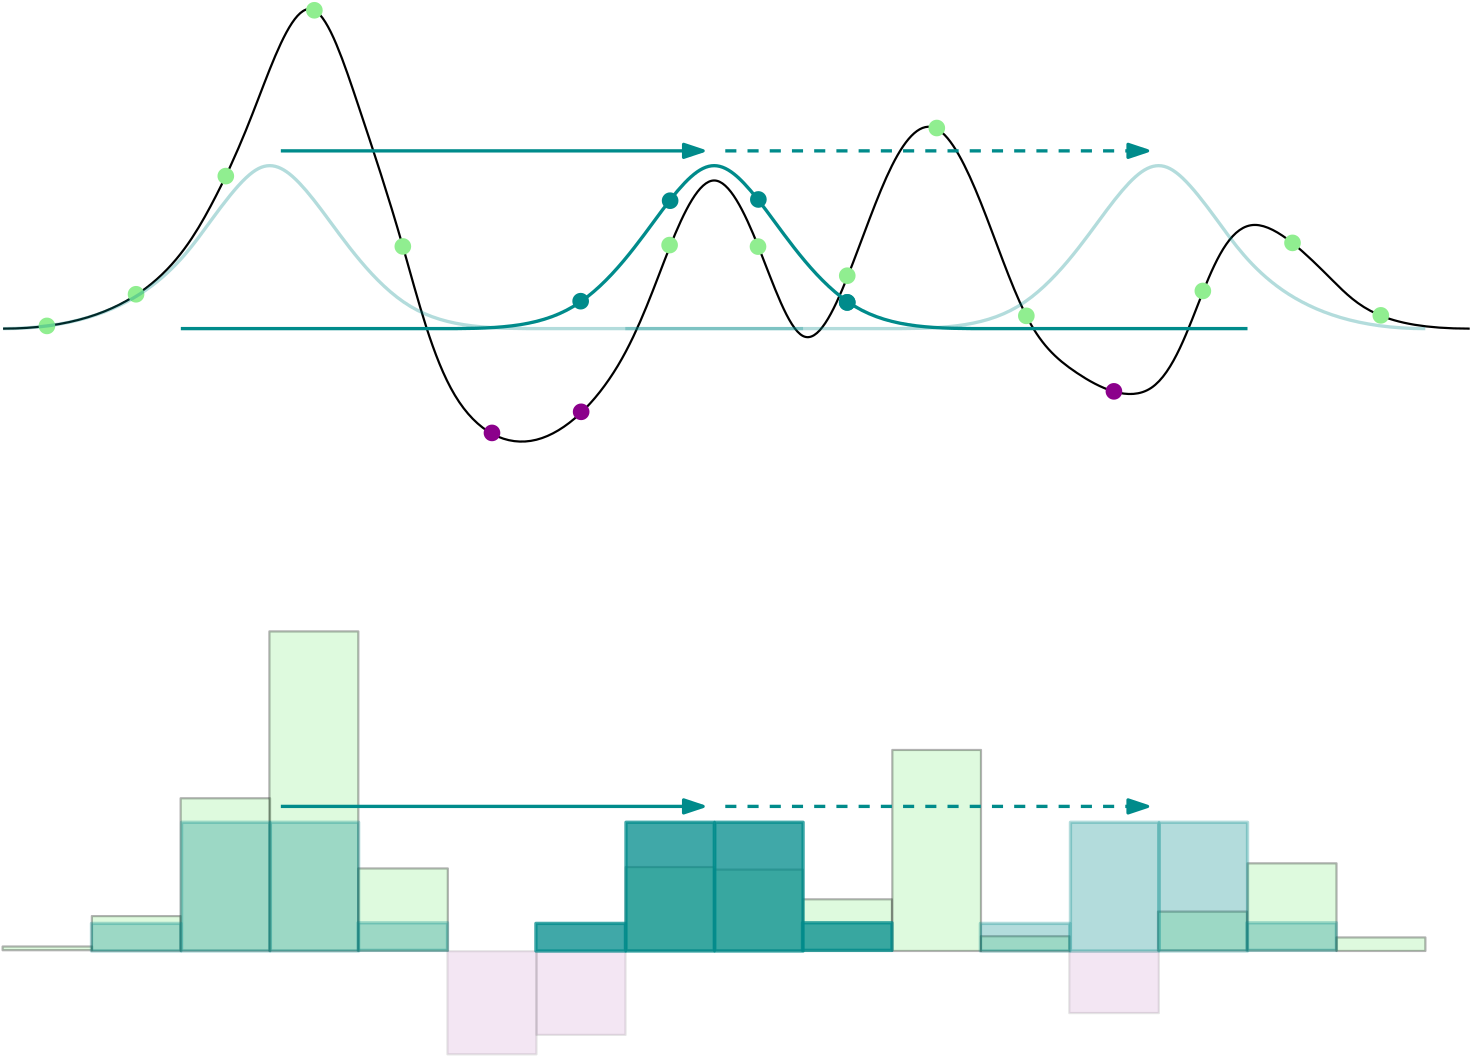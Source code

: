 <?xml version="1.0"?>
<!DOCTYPE ipe SYSTEM "ipe.dtd">
<ipe version="70206" creator="Ipe 7.2.7">
<info created="D:20180427123410" modified="D:20180427151745"/>
<ipestyle name="basic">
<symbol name="arrow/arc(spx)">
<path stroke="sym-stroke" fill="sym-stroke" pen="sym-pen">
0 0 m
-1 0.333 l
-1 -0.333 l
h
</path>
</symbol>
<symbol name="arrow/farc(spx)">
<path stroke="sym-stroke" fill="white" pen="sym-pen">
0 0 m
-1 0.333 l
-1 -0.333 l
h
</path>
</symbol>
<symbol name="arrow/ptarc(spx)">
<path stroke="sym-stroke" fill="sym-stroke" pen="sym-pen">
0 0 m
-1 0.333 l
-0.8 0 l
-1 -0.333 l
h
</path>
</symbol>
<symbol name="arrow/fptarc(spx)">
<path stroke="sym-stroke" fill="white" pen="sym-pen">
0 0 m
-1 0.333 l
-0.8 0 l
-1 -0.333 l
h
</path>
</symbol>
<symbol name="mark/circle(sx)" transformations="translations">
<path fill="sym-stroke">
0.6 0 0 0.6 0 0 e
0.4 0 0 0.4 0 0 e
</path>
</symbol>
<symbol name="mark/disk(sx)" transformations="translations">
<path fill="sym-stroke">
0.6 0 0 0.6 0 0 e
</path>
</symbol>
<symbol name="mark/fdisk(sfx)" transformations="translations">
<group>
<path fill="sym-fill">
0.5 0 0 0.5 0 0 e
</path>
<path fill="sym-stroke" fillrule="eofill">
0.6 0 0 0.6 0 0 e
0.4 0 0 0.4 0 0 e
</path>
</group>
</symbol>
<symbol name="mark/box(sx)" transformations="translations">
<path fill="sym-stroke" fillrule="eofill">
-0.6 -0.6 m
0.6 -0.6 l
0.6 0.6 l
-0.6 0.6 l
h
-0.4 -0.4 m
0.4 -0.4 l
0.4 0.4 l
-0.4 0.4 l
h
</path>
</symbol>
<symbol name="mark/square(sx)" transformations="translations">
<path fill="sym-stroke">
-0.6 -0.6 m
0.6 -0.6 l
0.6 0.6 l
-0.6 0.6 l
h
</path>
</symbol>
<symbol name="mark/fsquare(sfx)" transformations="translations">
<group>
<path fill="sym-fill">
-0.5 -0.5 m
0.5 -0.5 l
0.5 0.5 l
-0.5 0.5 l
h
</path>
<path fill="sym-stroke" fillrule="eofill">
-0.6 -0.6 m
0.6 -0.6 l
0.6 0.6 l
-0.6 0.6 l
h
-0.4 -0.4 m
0.4 -0.4 l
0.4 0.4 l
-0.4 0.4 l
h
</path>
</group>
</symbol>
<symbol name="mark/cross(sx)" transformations="translations">
<group>
<path fill="sym-stroke">
-0.43 -0.57 m
0.57 0.43 l
0.43 0.57 l
-0.57 -0.43 l
h
</path>
<path fill="sym-stroke">
-0.43 0.57 m
0.57 -0.43 l
0.43 -0.57 l
-0.57 0.43 l
h
</path>
</group>
</symbol>
<symbol name="arrow/fnormal(spx)">
<path stroke="sym-stroke" fill="white" pen="sym-pen">
0 0 m
-1 0.333 l
-1 -0.333 l
h
</path>
</symbol>
<symbol name="arrow/pointed(spx)">
<path stroke="sym-stroke" fill="sym-stroke" pen="sym-pen">
0 0 m
-1 0.333 l
-0.8 0 l
-1 -0.333 l
h
</path>
</symbol>
<symbol name="arrow/fpointed(spx)">
<path stroke="sym-stroke" fill="white" pen="sym-pen">
0 0 m
-1 0.333 l
-0.8 0 l
-1 -0.333 l
h
</path>
</symbol>
<symbol name="arrow/linear(spx)">
<path stroke="sym-stroke" pen="sym-pen">
-1 0.333 m
0 0 l
-1 -0.333 l
</path>
</symbol>
<symbol name="arrow/fdouble(spx)">
<path stroke="sym-stroke" fill="white" pen="sym-pen">
0 0 m
-1 0.333 l
-1 -0.333 l
h
-1 0 m
-2 0.333 l
-2 -0.333 l
h
</path>
</symbol>
<symbol name="arrow/double(spx)">
<path stroke="sym-stroke" fill="sym-stroke" pen="sym-pen">
0 0 m
-1 0.333 l
-1 -0.333 l
h
-1 0 m
-2 0.333 l
-2 -0.333 l
h
</path>
</symbol>
<pen name="heavier" value="0.8"/>
<pen name="fat" value="1.2"/>
<pen name="ultrafat" value="2"/>
<symbolsize name="large" value="5"/>
<symbolsize name="small" value="2"/>
<symbolsize name="tiny" value="1.1"/>
<arrowsize name="large" value="10"/>
<arrowsize name="small" value="5"/>
<arrowsize name="tiny" value="3"/>
<color name="red" value="1 0 0"/>
<color name="green" value="0 1 0"/>
<color name="blue" value="0 0 1"/>
<color name="yellow" value="1 1 0"/>
<color name="orange" value="1 0.647 0"/>
<color name="gold" value="1 0.843 0"/>
<color name="purple" value="0.627 0.125 0.941"/>
<color name="gray" value="0.745"/>
<color name="brown" value="0.647 0.165 0.165"/>
<color name="navy" value="0 0 0.502"/>
<color name="pink" value="1 0.753 0.796"/>
<color name="seagreen" value="0.18 0.545 0.341"/>
<color name="turquoise" value="0.251 0.878 0.816"/>
<color name="violet" value="0.933 0.51 0.933"/>
<color name="darkblue" value="0 0 0.545"/>
<color name="darkcyan" value="0 0.545 0.545"/>
<color name="darkgray" value="0.663"/>
<color name="darkgreen" value="0 0.392 0"/>
<color name="darkmagenta" value="0.545 0 0.545"/>
<color name="darkorange" value="1 0.549 0"/>
<color name="darkred" value="0.545 0 0"/>
<color name="lightblue" value="0.678 0.847 0.902"/>
<color name="lightcyan" value="0.878 1 1"/>
<color name="lightgray" value="0.827"/>
<color name="lightgreen" value="0.565 0.933 0.565"/>
<color name="lightyellow" value="1 1 0.878"/>
<dashstyle name="dashed" value="[4] 0"/>
<dashstyle name="dotted" value="[1 3] 0"/>
<dashstyle name="dash dotted" value="[4 2 1 2] 0"/>
<dashstyle name="dash dot dotted" value="[4 2 1 2 1 2] 0"/>
<textsize name="large" value="\large"/>
<textsize name="Large" value="\Large"/>
<textsize name="LARGE" value="\LARGE"/>
<textsize name="huge" value="\huge"/>
<textsize name="Huge" value="\Huge"/>
<textsize name="small" value="\small"/>
<textsize name="footnote" value="\footnotesize"/>
<textsize name="tiny" value="\tiny"/>
<textstyle name="center" begin="\begin{center}" end="\end{center}"/>
<textstyle name="itemize" begin="\begin{itemize}" end="\end{itemize}"/>
<textstyle name="item" begin="\begin{itemize}\item{}" end="\end{itemize}"/>
<gridsize name="4 pts" value="4"/>
<gridsize name="8 pts (~3 mm)" value="8"/>
<gridsize name="16 pts (~6 mm)" value="16"/>
<gridsize name="32 pts (~12 mm)" value="32"/>
<gridsize name="10 pts (~3.5 mm)" value="10"/>
<gridsize name="20 pts (~7 mm)" value="20"/>
<gridsize name="14 pts (~5 mm)" value="14"/>
<gridsize name="28 pts (~10 mm)" value="28"/>
<gridsize name="56 pts (~20 mm)" value="56"/>
<anglesize name="90 deg" value="90"/>
<anglesize name="60 deg" value="60"/>
<anglesize name="45 deg" value="45"/>
<anglesize name="30 deg" value="30"/>
<anglesize name="22.5 deg" value="22.5"/>
<opacity name="10%" value="0.1"/>
<opacity name="30%" value="0.3"/>
<opacity name="50%" value="0.5"/>
<opacity name="75%" value="0.75"/>
<tiling name="falling" angle="-60" step="4" width="1"/>
<tiling name="rising" angle="30" step="4" width="1"/>
</ipestyle>
<page>
<layer name="alpha"/>
<view layers="alpha" active="alpha"/>
<path layer="alpha" matrix="1 0 0 1 -16 -80" stroke="black" pen="heavier">
48 560 m
96 560
128 608
144 656
160 688
176 640
192 592
208 528
240 512
272 544
288 592
304 624
320 592
336 544
352 576
368 624
384 640
400 608
416 560
432 544
464 528
480 576
496 608
528 576
544 560
576 560 c
</path>
<use matrix="1 0 0 1 0 -192" name="mark/disk(sx)" pos="47.7939 672.98" size="large" stroke="lightgreen"/>
<use matrix="1 0 0 1 0 -192" name="mark/disk(sx)" pos="79.8765 684.372" size="large" stroke="lightgreen"/>
<use matrix="1 0 0 1 0 -192" name="mark/disk(sx)" pos="112.192 726.916" size="large" stroke="lightgreen"/>
<use matrix="1 0 0 1 0 -192" name="mark/disk(sx)" pos="144.067 786.606" size="large" stroke="lightgreen"/>
<use matrix="1 0 0 1 0 -192" name="mark/disk(sx)" pos="175.918 701.588" size="large" stroke="lightgreen"/>
<use matrix="1 0 0 1 0 -192" name="mark/disk(sx)" pos="208.014 634.456" size="large" stroke="darkmagenta"/>
<use matrix="1 0 0 1 0 -192" name="mark/disk(sx)" pos="240.11 642.052" size="large" stroke="darkmagenta"/>
<use matrix="1 0 0 1 0 -192" name="mark/disk(sx)" pos="271.961 702.078" size="large" stroke="lightgreen"/>
<use matrix="1 0 0 1 0.950907 -194.262" name="mark/disk(sx)" pos="302.832 703.793" size="large" stroke="lightgreen"/>
<use matrix="1 0 0 1 0 -192" name="mark/disk(sx)" pos="335.91 691.052" size="large" stroke="lightgreen"/>
<use matrix="1 0 0 1 0 -192" name="mark/disk(sx)" pos="368.146 744.219" size="large" stroke="lightgreen"/>
<use matrix="1 0 0 1 0 -192" name="mark/disk(sx)" pos="400.381 676.608" size="large" stroke="lightgreen"/>
<use matrix="1 0 0 1 0 -192" name="mark/disk(sx)" pos="431.912 649.418" size="large" stroke="darkmagenta"/>
<use matrix="1 0 0 1 0 -192" name="mark/disk(sx)" pos="463.929 685.567" size="large" stroke="lightgreen"/>
<use matrix="1 0 0 1 0 -192" name="mark/disk(sx)" pos="496.205 702.867" size="large" stroke="lightgreen"/>
<use matrix="1 0 0 1 0 -192" name="mark/disk(sx)" pos="527.99 676.777" size="large" stroke="lightgreen"/>
<path matrix="1 0 0 1 -16 -80" stroke="darkcyan" pen="fat" opacity="30%">
48 560 m
96 560
128 608
144 624
160 608
192 560
240 560
288 560
336 560 c
</path>
<path matrix="1 0 0 1 -64 0" stroke="darkcyan" pen="fat">
160 480 m
208 480
256 480
304 480
336 528
352 544
368 528
400 480
448 480
496 480
544 480 c
</path>
<use matrix="1 0 0 1 -64 0" name="mark/disk(sx)" pos="336.145 526.058" size="large" stroke="darkcyan"/>
<use matrix="1 0 0 1 -64 0" name="mark/disk(sx)" pos="367.911 526.499" size="large" stroke="darkcyan"/>
<use matrix="1 0 0 1 -64 0" name="mark/disk(sx)" pos="303.938 489.88" size="large" stroke="darkcyan"/>
<use matrix="1 0 0 1 -64 0" name="mark/disk(sx)" pos="399.898 489.439" size="large" stroke="darkcyan"/>
<use matrix="1 0 0 1 -64 0" name="mark/disk(sx)" pos="399.898 489.439" size="large" stroke="darkcyan"/>
<path matrix="1 0 0 1 64 96" stroke="darkcyan" pen="fat" opacity="30%">
192 384 m
240 384
288 384
336 384
368 432
384 448
400 432
432 384
480 384 c
</path>
<path matrix="1 0 0 1 -16 -416" stroke="black" fill="lightgreen" pen="heavier" opacity="30%">
47.8414 673.559 m
47.8414 672.235 l
80.0487 672.235 l
80.0487 673.559 l
h
</path>
<path matrix="1 0 0 1 -16 -416" stroke="black" fill="lightgreen" pen="heavier" opacity="30%">
79.9715 684.516 m
79.9715 672.004 l
111.948 672.004 l
111.948 684.516 l
h
</path>
<path matrix="1 0 0 1 -16 -416" stroke="black" fill="lightgreen" pen="heavier" opacity="30%">
111.929 726.929 m
111.929 672.023 l
144.132 672.023 l
144.132 726.929 l
h
</path>
<path matrix="1 0 0 1 -16 -416" stroke="black" fill="lightgreen" pen="heavier" opacity="30%">
143.885 787.003 m
143.885 672.013 l
175.896 672.013 l
175.896 787.003 l
h
</path>
<path matrix="1 0 0 1 -16 -416" stroke="black" fill="lightgreen" pen="heavier" opacity="30%">
175.896 701.664 m
175.896 672.025 l
208.118 672.025 l
208.118 701.664 l
h
</path>
<path matrix="1 0 0 1 -16 -416" stroke="black" fill="darkmagenta" pen="heavier" opacity="10%">
207.981 634.746 m
207.981 671.888 l
240.033 671.888 l
240.033 634.746 l
h
</path>
<path matrix="1 0 0 1 -16 -416" stroke="black" fill="darkmagenta" pen="heavier" opacity="10%">
240.033 641.736 m
240.033 671.888 l
272.086 671.888 l
272.086 641.736 l
h
</path>
<path matrix="1 0 0 1 -16 -416" stroke="black" fill="lightgreen" pen="heavier" opacity="30%">
272.179 702.168 m
272.179 672.102 l
304.032 672.102 l
304.032 702.168 l
h
</path>
<path matrix="1 0 0 1 -16 -416" stroke="black" fill="lightgreen" pen="heavier" opacity="30%">
304.032 701.253 m
304.032 672.102 l
335.947 672.102 l
335.947 701.253 l
h
</path>
<path matrix="1 0 0 1 -16 -416" stroke="black" fill="lightgreen" pen="heavier" opacity="30%">
335.947 690.556 m
335.947 672.102 l
367.999 672.102 l
367.999 690.556 l
h
</path>
<path matrix="1 0 0 1 -16 -416" stroke="black" fill="lightgreen" pen="heavier" opacity="30%">
368.137 744.323 m
368.137 671.965 l
400.052 671.965 l
400.052 744.323 l
h
</path>
<path matrix="1 0 0 1 -16 -416" stroke="black" fill="lightgreen" pen="heavier" opacity="30%">
400.052 677.255 m
400.052 671.919 l
431.91 671.919 l
431.91 677.255 l
h
</path>
<path matrix="1 0 0 1 -16 -416" stroke="black" fill="darkmagenta" pen="heavier" opacity="10%">
431.839 649.604 m
431.839 671.794 l
464.08 671.794 l
464.08 649.604 l
h
</path>
<path matrix="1 0 0 1 -16 -416" stroke="black" fill="lightgreen" pen="heavier" opacity="30%">
463.78 686.131 m
463.78 672.106 l
495.806 672.106 l
495.806 686.131 l
h
</path>
<path matrix="1 0 0 1 -16 -416" stroke="black" fill="lightgreen" pen="heavier" opacity="30%">
496.015 703.505 m
496.015 672.106 l
528.042 672.106 l
528.042 703.505 l
h
</path>
<path matrix="1 0 0 1 -16 -416" stroke="black" fill="lightgreen" pen="heavier" opacity="30%">
528.042 676.823 m
528.042 671.954 l
560.038 671.954 l
560.038 676.823 l
h
</path>
<path matrix="1 0 0 1 -79.883 -224" stroke="darkcyan" fill="darkcyan" pen="fat" opacity="75%">
303.717 489.88 m
303.717 479.953 l
335.925 479.953 l
335.925 489.88 l
h
</path>
<path matrix="1 0 0 1 16.077 -223.779" stroke="darkcyan" fill="darkcyan" pen="fat" opacity="75%">
303.717 489.88 m
303.717 479.953 l
335.925 479.953 l
335.925 489.88 l
h
</path>
<path matrix="1 0 0 1 -63.559 -224.662" stroke="darkcyan" fill="darkcyan" pen="fat" opacity="75%">
319.821 526.941 m
319.821 480.615 l
351.587 480.615 l
351.587 526.941 l
h
</path>
<path matrix="1 0 0 1 -31.572 -224.662" stroke="darkcyan" fill="darkcyan" pen="fat" opacity="75%">
319.821 526.941 m
319.821 480.615 l
351.587 480.615 l
351.587 526.941 l
h
</path>
<path matrix="1 0 0 1 80.117 -224" stroke="darkcyan" fill="darkcyan" pen="fat" opacity="30%">
303.717 489.88 m
303.717 479.953 l
335.925 479.953 l
335.925 489.88 l
h
</path>
<path matrix="1 0 0 1 176.077 -223.779" stroke="darkcyan" fill="darkcyan" pen="fat" opacity="30%">
303.717 489.88 m
303.717 479.953 l
335.925 479.953 l
335.925 489.88 l
h
</path>
<path matrix="1 0 0 1 96.441 -224.662" stroke="darkcyan" fill="darkcyan" pen="fat" opacity="30%">
319.821 526.941 m
319.821 480.615 l
351.587 480.615 l
351.587 526.941 l
h
</path>
<path matrix="1 0 0 1 128.428 -224.662" stroke="darkcyan" fill="darkcyan" pen="fat" opacity="30%">
319.821 526.941 m
319.821 480.615 l
351.587 480.615 l
351.587 526.941 l
h
</path>
<path matrix="1 0 0 1 -239.883 -224" stroke="darkcyan" fill="darkcyan" pen="fat" opacity="30%">
303.717 489.88 m
303.717 479.953 l
335.925 479.953 l
335.925 489.88 l
h
</path>
<path matrix="1 0 0 1 -143.923 -223.779" stroke="darkcyan" fill="darkcyan" pen="fat" opacity="30%">
303.717 489.88 m
303.717 479.953 l
335.925 479.953 l
335.925 489.88 l
h
</path>
<path matrix="1 0 0 1 -223.559 -224.662" stroke="darkcyan" fill="darkcyan" pen="fat" opacity="30%">
319.821 526.941 m
319.821 480.615 l
351.587 480.615 l
351.587 526.941 l
h
</path>
<path matrix="1 0 0 1 -191.572 -224.662" stroke="darkcyan" fill="darkcyan" pen="fat" opacity="30%">
319.821 526.941 m
319.821 480.615 l
351.587 480.615 l
351.587 526.941 l
h
</path>
<path stroke="darkcyan" pen="fat" arrow="normal/normal">
132 544 m
284 544 l
</path>
<path stroke="darkcyan" dash="dashed" pen="fat" arrow="normal/normal">
292 544 m
444 544 l
</path>
<path stroke="darkcyan" pen="fat" arrow="normal/normal">
132 308 m
284 308 l
</path>
<path stroke="darkcyan" dash="dashed" pen="fat" arrow="normal/normal">
292 308 m
444 308 l
</path>
</page>
</ipe>
